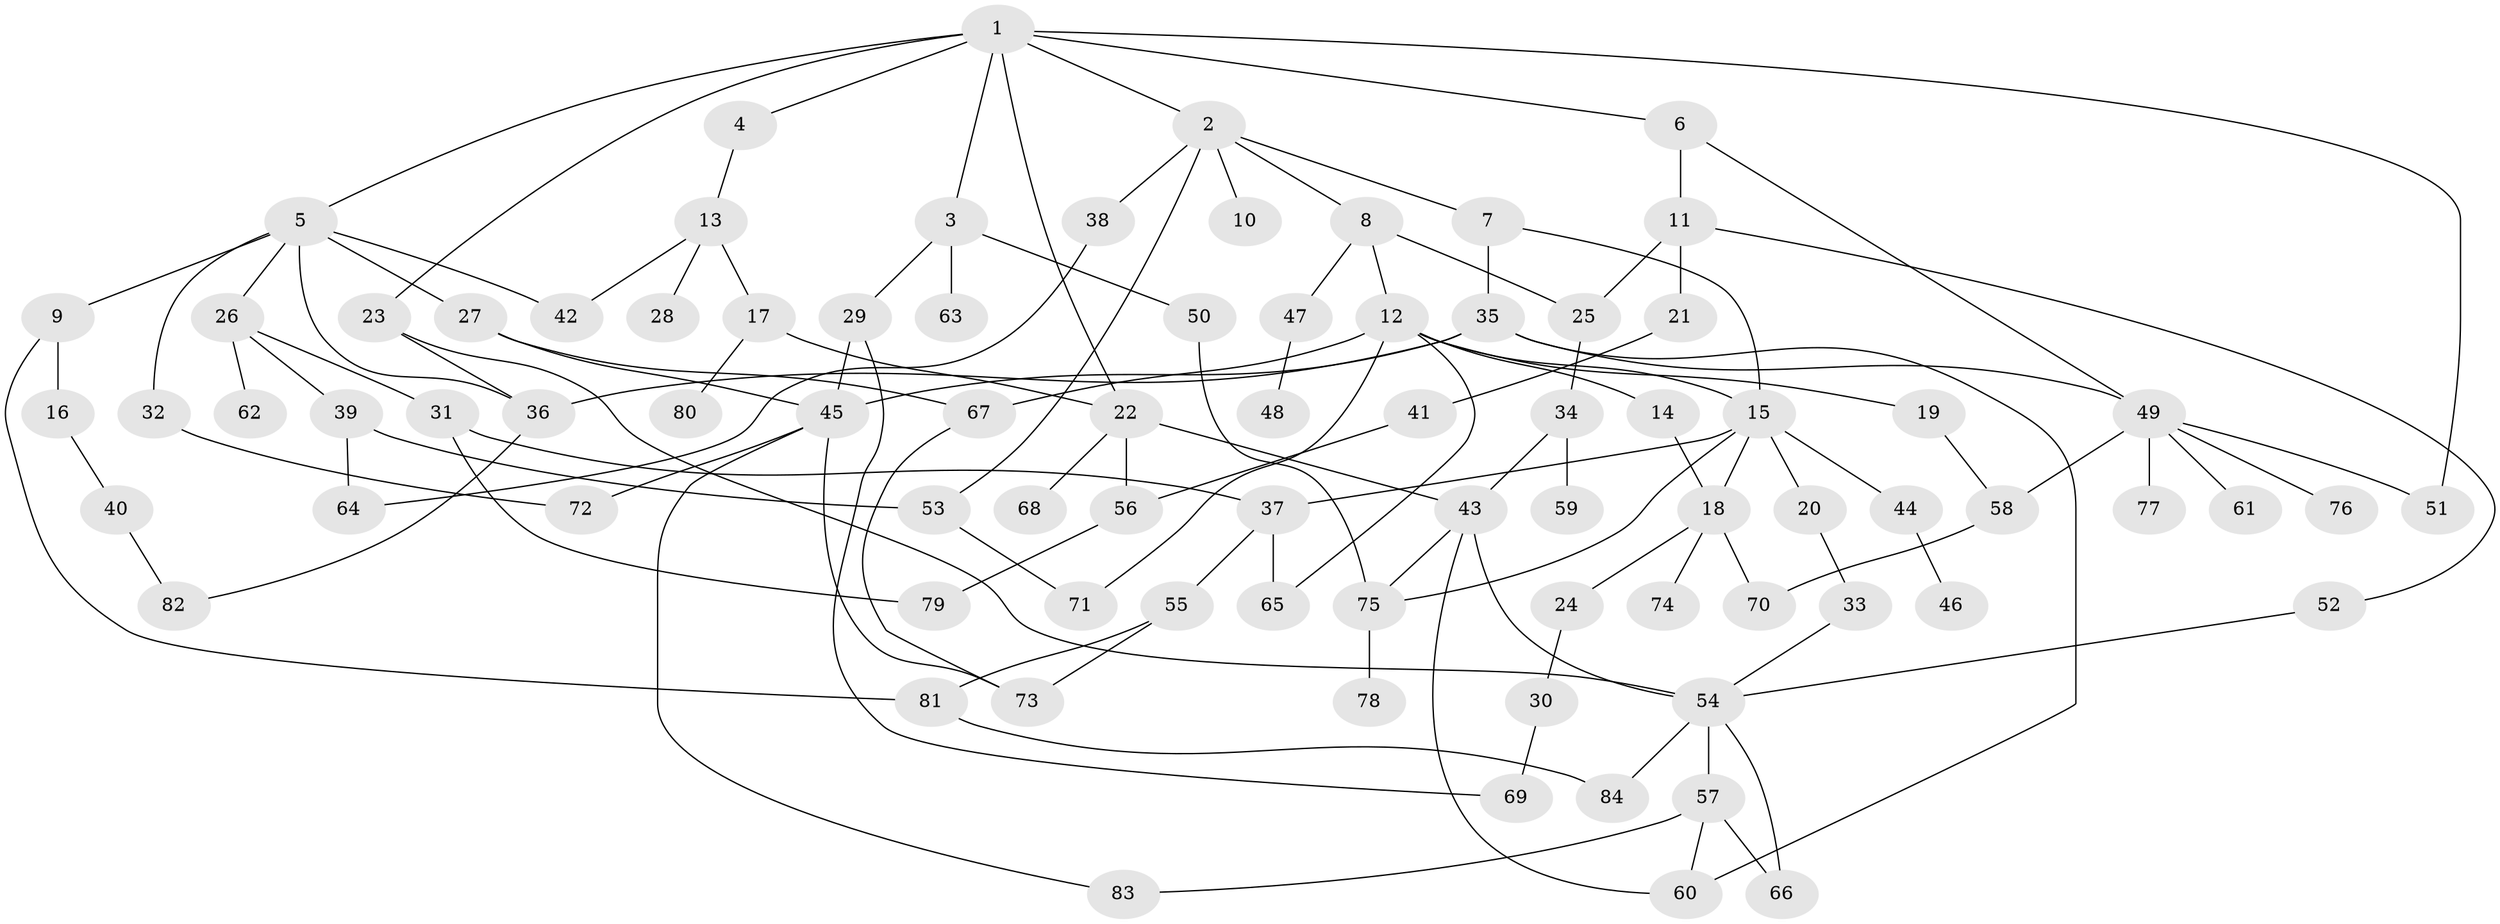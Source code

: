 // Generated by graph-tools (version 1.1) at 2025/25/03/09/25 03:25:25]
// undirected, 84 vertices, 121 edges
graph export_dot {
graph [start="1"]
  node [color=gray90,style=filled];
  1;
  2;
  3;
  4;
  5;
  6;
  7;
  8;
  9;
  10;
  11;
  12;
  13;
  14;
  15;
  16;
  17;
  18;
  19;
  20;
  21;
  22;
  23;
  24;
  25;
  26;
  27;
  28;
  29;
  30;
  31;
  32;
  33;
  34;
  35;
  36;
  37;
  38;
  39;
  40;
  41;
  42;
  43;
  44;
  45;
  46;
  47;
  48;
  49;
  50;
  51;
  52;
  53;
  54;
  55;
  56;
  57;
  58;
  59;
  60;
  61;
  62;
  63;
  64;
  65;
  66;
  67;
  68;
  69;
  70;
  71;
  72;
  73;
  74;
  75;
  76;
  77;
  78;
  79;
  80;
  81;
  82;
  83;
  84;
  1 -- 2;
  1 -- 3;
  1 -- 4;
  1 -- 5;
  1 -- 6;
  1 -- 22;
  1 -- 23;
  1 -- 51;
  2 -- 7;
  2 -- 8;
  2 -- 10;
  2 -- 38;
  2 -- 53;
  3 -- 29;
  3 -- 50;
  3 -- 63;
  4 -- 13;
  5 -- 9;
  5 -- 26;
  5 -- 27;
  5 -- 32;
  5 -- 36;
  5 -- 42;
  6 -- 11;
  6 -- 49;
  7 -- 35;
  7 -- 15;
  8 -- 12;
  8 -- 25;
  8 -- 47;
  9 -- 16;
  9 -- 81;
  11 -- 21;
  11 -- 52;
  11 -- 25;
  12 -- 14;
  12 -- 15;
  12 -- 19;
  12 -- 67;
  12 -- 71;
  12 -- 65;
  13 -- 17;
  13 -- 28;
  13 -- 42;
  14 -- 18;
  15 -- 20;
  15 -- 44;
  15 -- 75;
  15 -- 37;
  15 -- 18;
  16 -- 40;
  17 -- 80;
  17 -- 22;
  18 -- 24;
  18 -- 74;
  18 -- 70;
  19 -- 58;
  20 -- 33;
  21 -- 41;
  22 -- 43;
  22 -- 68;
  22 -- 56;
  23 -- 36;
  23 -- 54;
  24 -- 30;
  25 -- 34;
  26 -- 31;
  26 -- 39;
  26 -- 62;
  27 -- 45;
  27 -- 67;
  29 -- 45;
  29 -- 69;
  30 -- 69;
  31 -- 37;
  31 -- 79;
  32 -- 72;
  33 -- 54;
  34 -- 59;
  34 -- 43;
  35 -- 36;
  35 -- 49;
  35 -- 60;
  35 -- 45;
  36 -- 82;
  37 -- 55;
  37 -- 65;
  38 -- 64;
  39 -- 53;
  39 -- 64;
  40 -- 82;
  41 -- 56;
  43 -- 54;
  43 -- 60;
  43 -- 75;
  44 -- 46;
  45 -- 83;
  45 -- 73;
  45 -- 72;
  47 -- 48;
  49 -- 58;
  49 -- 61;
  49 -- 76;
  49 -- 77;
  49 -- 51;
  50 -- 75;
  52 -- 54;
  53 -- 71;
  54 -- 57;
  54 -- 84;
  54 -- 66;
  55 -- 73;
  55 -- 81;
  56 -- 79;
  57 -- 60;
  57 -- 66;
  57 -- 83;
  58 -- 70;
  67 -- 73;
  75 -- 78;
  81 -- 84;
}
